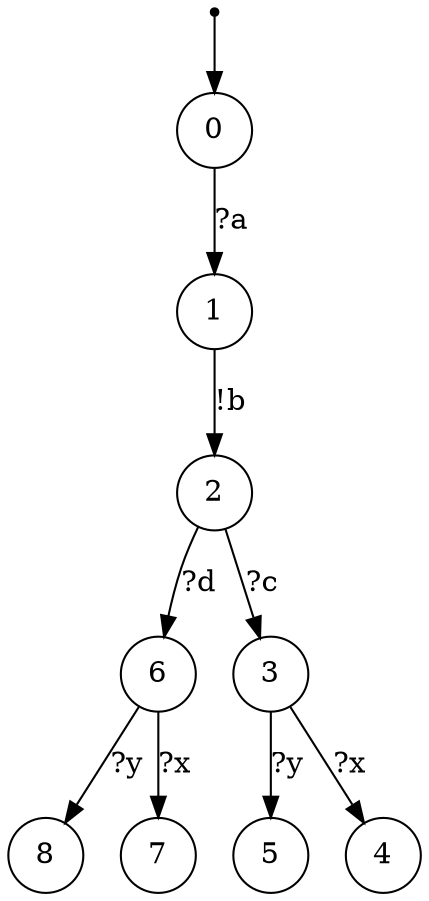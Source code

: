 digraph {
 node [shape=point] ENTRY
 node [shape=circle]
 ENTRY -> 0
0 -> 1 [label="?a"]
1 -> 2 [label="!b"]
2 -> 6 [label="?d"]
6 -> 8 [label="?y"]
6 -> 7 [label="?x"]
2 -> 3 [label="?c"]
3 -> 5 [label="?y"]
3 -> 4 [label="?x"]
}